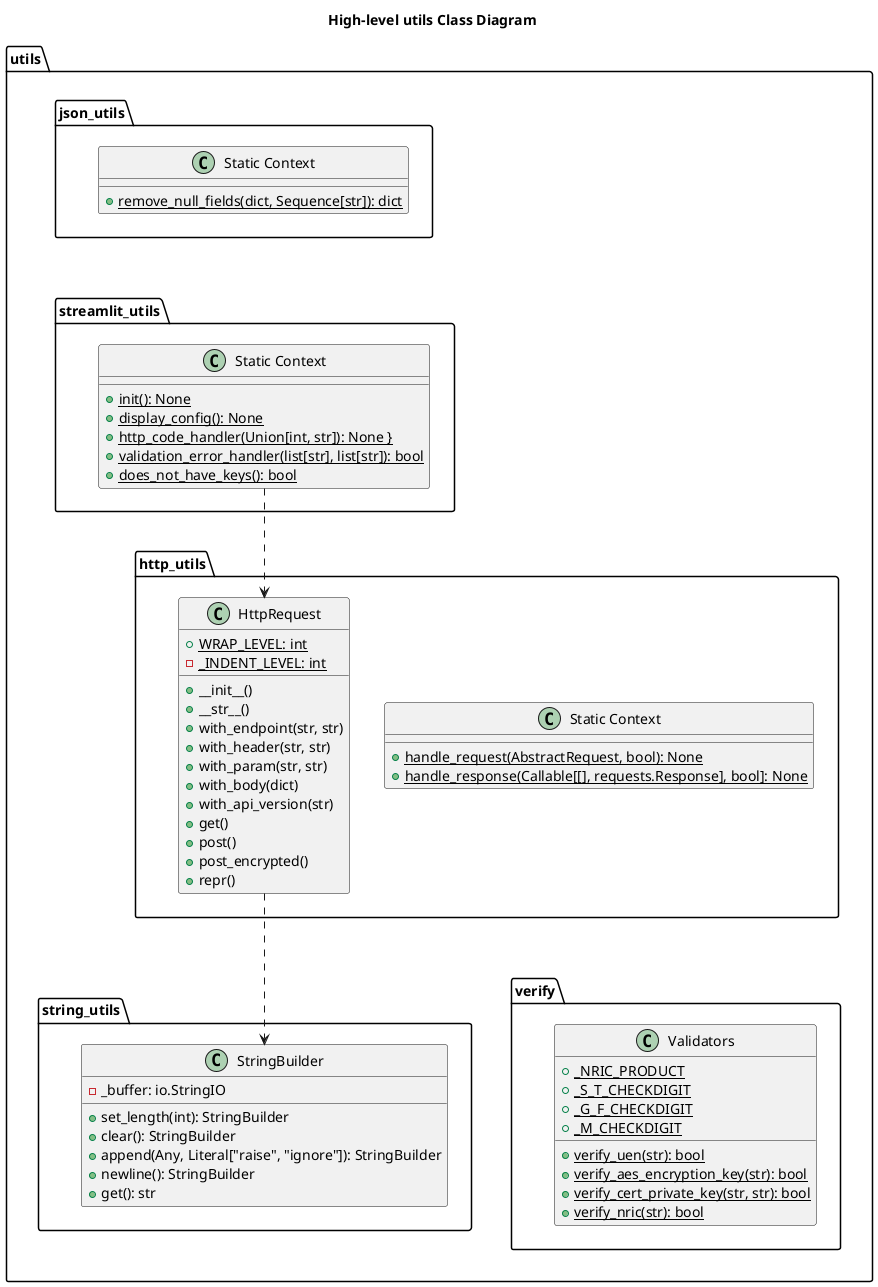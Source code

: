 @startuml
skinparam linetype polyline
skinparam linetype ortho
title High-level utils Class Diagram

package utils {
    package http_utils {
        class "Static Context" {
            + handle_request(AbstractRequest, bool): None {static}
            + handle_response(Callable[[], requests.Response], bool]: None {static}
        }

        class HttpRequest {
            + WRAP_LEVEL: int {static}
            - _INDENT_LEVEL: int {static}

            + __init__()
            + __str__()
            + with_endpoint(str, str)
            + with_header(str, str)
            + with_param(str, str)
            + with_body(dict)
            + with_api_version(str)
            + get()
            + post()
            + post_encrypted()
            + repr()
        }
    }

    package json_utils {
        class "Static Context" {
            + remove_null_fields(dict, Sequence[str]): dict {static}
        }
    }

    package streamlit_utils {
        class "Static Context" as susc {
            + init(): None {static}
            + display_config(): None {static}
            + http_code_handler(Union[int, str]): None {static}}
            + validation_error_handler(list[str], list[str]): bool {static}
            + does_not_have_keys(): bool {static}
        }
    }

    package string_utils {
        class StringBuilder {
            - _buffer: io.StringIO
            + set_length(int): StringBuilder
            + clear(): StringBuilder
            + append(Any, Literal["raise", "ignore"]): StringBuilder
            + newline(): StringBuilder
            + get(): str
        }
    }

    package verify {
        class Validators {
            + _NRIC_PRODUCT {static}
            + _S_T_CHECKDIGIT {static}
            + _G_F_CHECKDIGIT {static}
            + _M_CHECKDIGIT {static}

            + verify_uen(str): bool {static}
            + verify_aes_encryption_key(str): bool {static}
            + verify_cert_private_key(str, str): bool {static}
            + verify_nric(str): bool {static}
        }
    }

    string_utils --up[hidden]-> http_utils
    streamlit_utils --up[hidden]-> json_utils
    verify --up[hidden]-> http_utils
}

HttpRequest ..> StringBuilder
susc ..> HttpRequest
@enduml